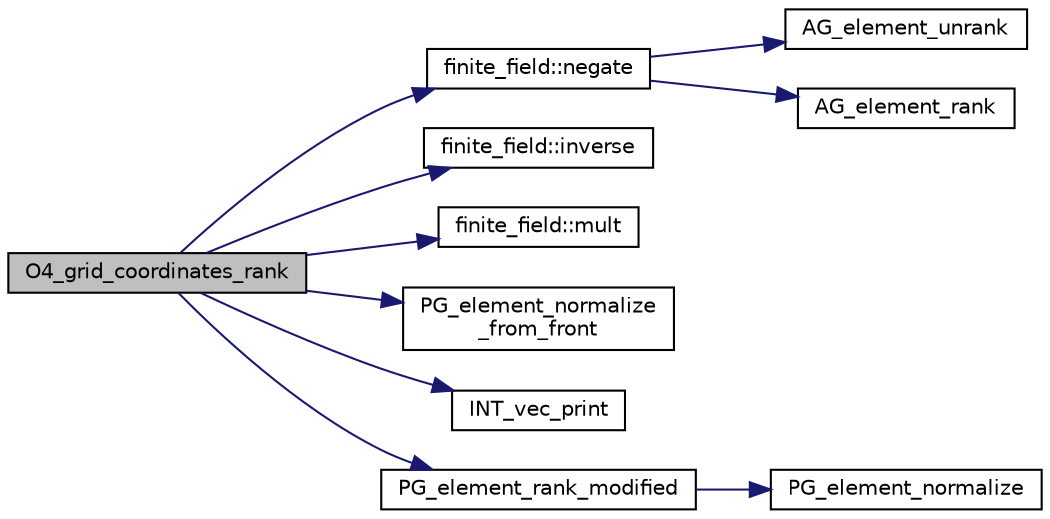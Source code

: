 digraph "O4_grid_coordinates_rank"
{
  edge [fontname="Helvetica",fontsize="10",labelfontname="Helvetica",labelfontsize="10"];
  node [fontname="Helvetica",fontsize="10",shape=record];
  rankdir="LR";
  Node3258 [label="O4_grid_coordinates_rank",height=0.2,width=0.4,color="black", fillcolor="grey75", style="filled", fontcolor="black"];
  Node3258 -> Node3259 [color="midnightblue",fontsize="10",style="solid",fontname="Helvetica"];
  Node3259 [label="finite_field::negate",height=0.2,width=0.4,color="black", fillcolor="white", style="filled",URL="$df/d5a/classfinite__field.html#aa9d798298f25d4a9262b5bc5f1733e31"];
  Node3259 -> Node3260 [color="midnightblue",fontsize="10",style="solid",fontname="Helvetica"];
  Node3260 [label="AG_element_unrank",height=0.2,width=0.4,color="black", fillcolor="white", style="filled",URL="$d4/d67/geometry_8h.html#a4a33b86c87b2879b97cfa1327abe2885"];
  Node3259 -> Node3261 [color="midnightblue",fontsize="10",style="solid",fontname="Helvetica"];
  Node3261 [label="AG_element_rank",height=0.2,width=0.4,color="black", fillcolor="white", style="filled",URL="$d4/d67/geometry_8h.html#ab2ac908d07dd8038fd996e26bdc75c17"];
  Node3258 -> Node3262 [color="midnightblue",fontsize="10",style="solid",fontname="Helvetica"];
  Node3262 [label="finite_field::inverse",height=0.2,width=0.4,color="black", fillcolor="white", style="filled",URL="$df/d5a/classfinite__field.html#a69f2a12c01e70b7ce2d115c5221c9cdd"];
  Node3258 -> Node3263 [color="midnightblue",fontsize="10",style="solid",fontname="Helvetica"];
  Node3263 [label="finite_field::mult",height=0.2,width=0.4,color="black", fillcolor="white", style="filled",URL="$df/d5a/classfinite__field.html#a24fb5917aa6d4d656fd855b7f44a13b0"];
  Node3258 -> Node3264 [color="midnightblue",fontsize="10",style="solid",fontname="Helvetica"];
  Node3264 [label="PG_element_normalize\l_from_front",height=0.2,width=0.4,color="black", fillcolor="white", style="filled",URL="$d4/d67/geometry_8h.html#af675caf5f9975573455c8d93cb56bf95"];
  Node3258 -> Node3265 [color="midnightblue",fontsize="10",style="solid",fontname="Helvetica"];
  Node3265 [label="INT_vec_print",height=0.2,width=0.4,color="black", fillcolor="white", style="filled",URL="$df/dbf/sajeeb_8_c.html#a79a5901af0b47dd0d694109543c027fe"];
  Node3258 -> Node3266 [color="midnightblue",fontsize="10",style="solid",fontname="Helvetica"];
  Node3266 [label="PG_element_rank_modified",height=0.2,width=0.4,color="black", fillcolor="white", style="filled",URL="$d4/d67/geometry_8h.html#a9cd1a8bf5b88a038e33862f6c2c3dd36"];
  Node3266 -> Node3267 [color="midnightblue",fontsize="10",style="solid",fontname="Helvetica"];
  Node3267 [label="PG_element_normalize",height=0.2,width=0.4,color="black", fillcolor="white", style="filled",URL="$df/de4/projective_8_c.html#a5a4c3c1158bad6bab0d786c616bd0996"];
}
